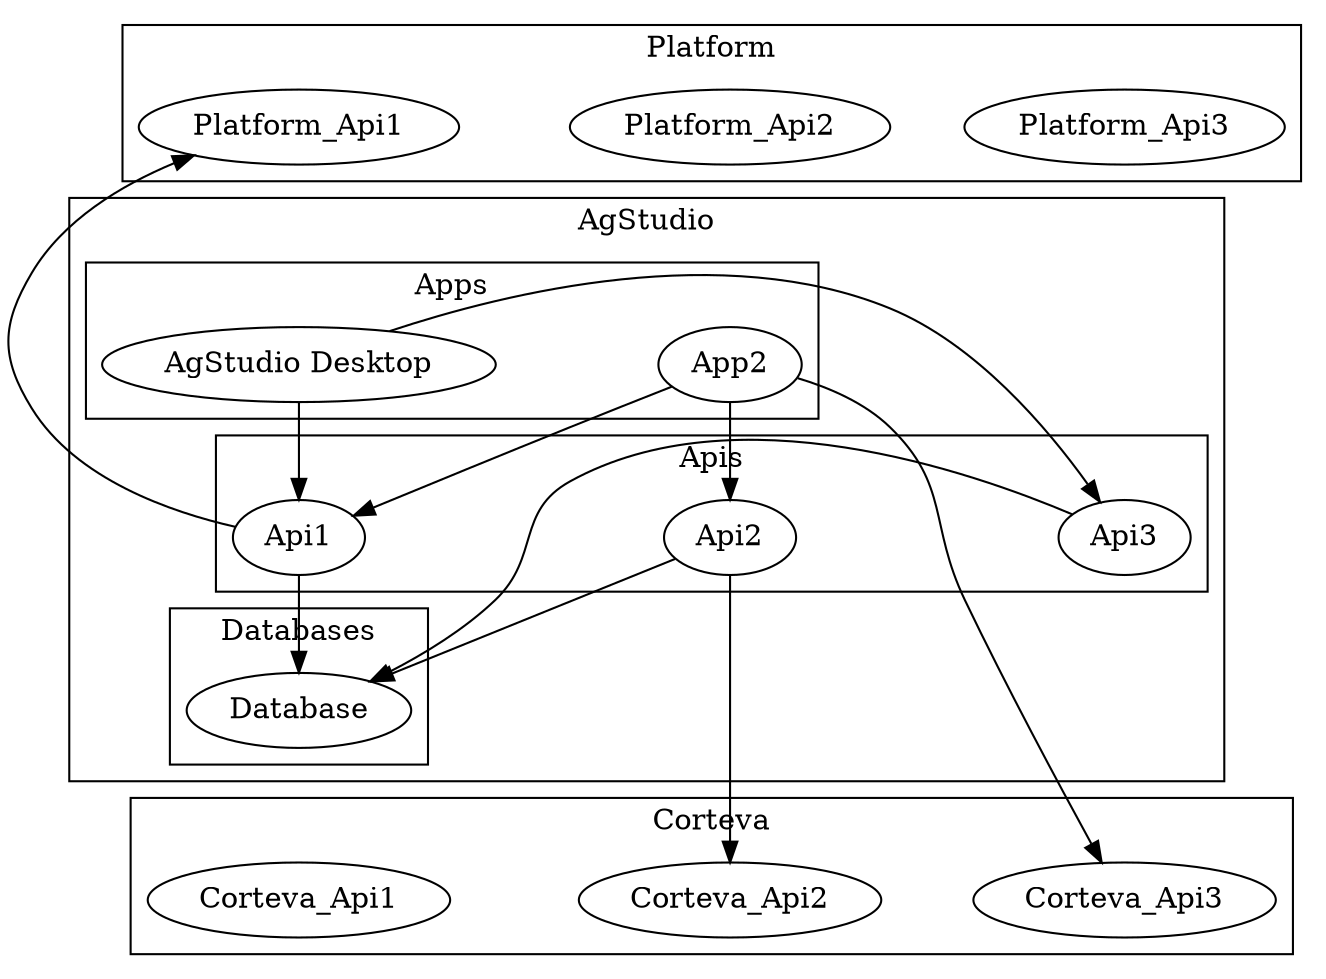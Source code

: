 digraph g {
  rankdir=LR
  subgraph cluster_area_one {
    label="AgStudio"
    subgraph cluster_a1_l1 {
      label="Apps"
      rank="same";
      edge[style="invisible",dir="none"];
      "AgStudio Desktop" -> App2;
    }
    subgraph cluster_a1_l2 {
      label="Apis"
      rank="same";
      edge[style="invisible",dir="none"];
      Api1 -> Api2 -> Api3;
    }
    subgraph cluster_a1_l3 {
      label="Databases"
      rank="same";
      edge[style="invisible",dir="none"];
      Database;
    }
  }
  subgraph cluster_area_two {
      rank="same";
      label="Corteva"
      edge[style="invisible",dir="none"];
      Corteva_Api1 -> Corteva_Api2 -> Corteva_Api3;
  }
  subgraph cluster_area_three {
      rank="same";
      label="Platform";
      edge[style="invisible",dir="none"];
      Platform_Api1 -> Platform_Api2 -> Platform_Api3;
  }
  "AgStudio Desktop" -> { Api1; Api3 } [constraint=false];
  App2 -> { Api1; Api2; Corteva_Api3 } [constraint=false];
  Api1 -> { Database; Platform_Api1; } [constraint=false];
  Api2 -> { Database; Corteva_Api2; } [constraint=false];
  Api3 -> Database [constraint=false];
}